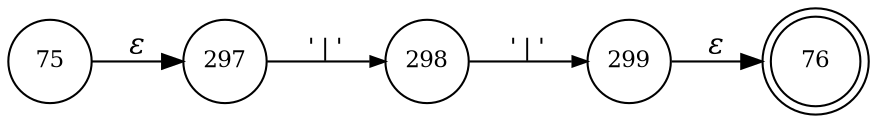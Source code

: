 digraph ATN {
rankdir=LR;
s76[fontsize=11, label="76", shape=doublecircle, fixedsize=true, width=.6];
s297[fontsize=11,label="297", shape=circle, fixedsize=true, width=.55, peripheries=1];
s298[fontsize=11,label="298", shape=circle, fixedsize=true, width=.55, peripheries=1];
s75[fontsize=11,label="75", shape=circle, fixedsize=true, width=.55, peripheries=1];
s299[fontsize=11,label="299", shape=circle, fixedsize=true, width=.55, peripheries=1];
s75 -> s297 [fontname="Times-Italic", label="&epsilon;"];
s297 -> s298 [fontsize=11, fontname="Courier", arrowsize=.7, label = "'|'", arrowhead = normal];
s298 -> s299 [fontsize=11, fontname="Courier", arrowsize=.7, label = "'|'", arrowhead = normal];
s299 -> s76 [fontname="Times-Italic", label="&epsilon;"];
}